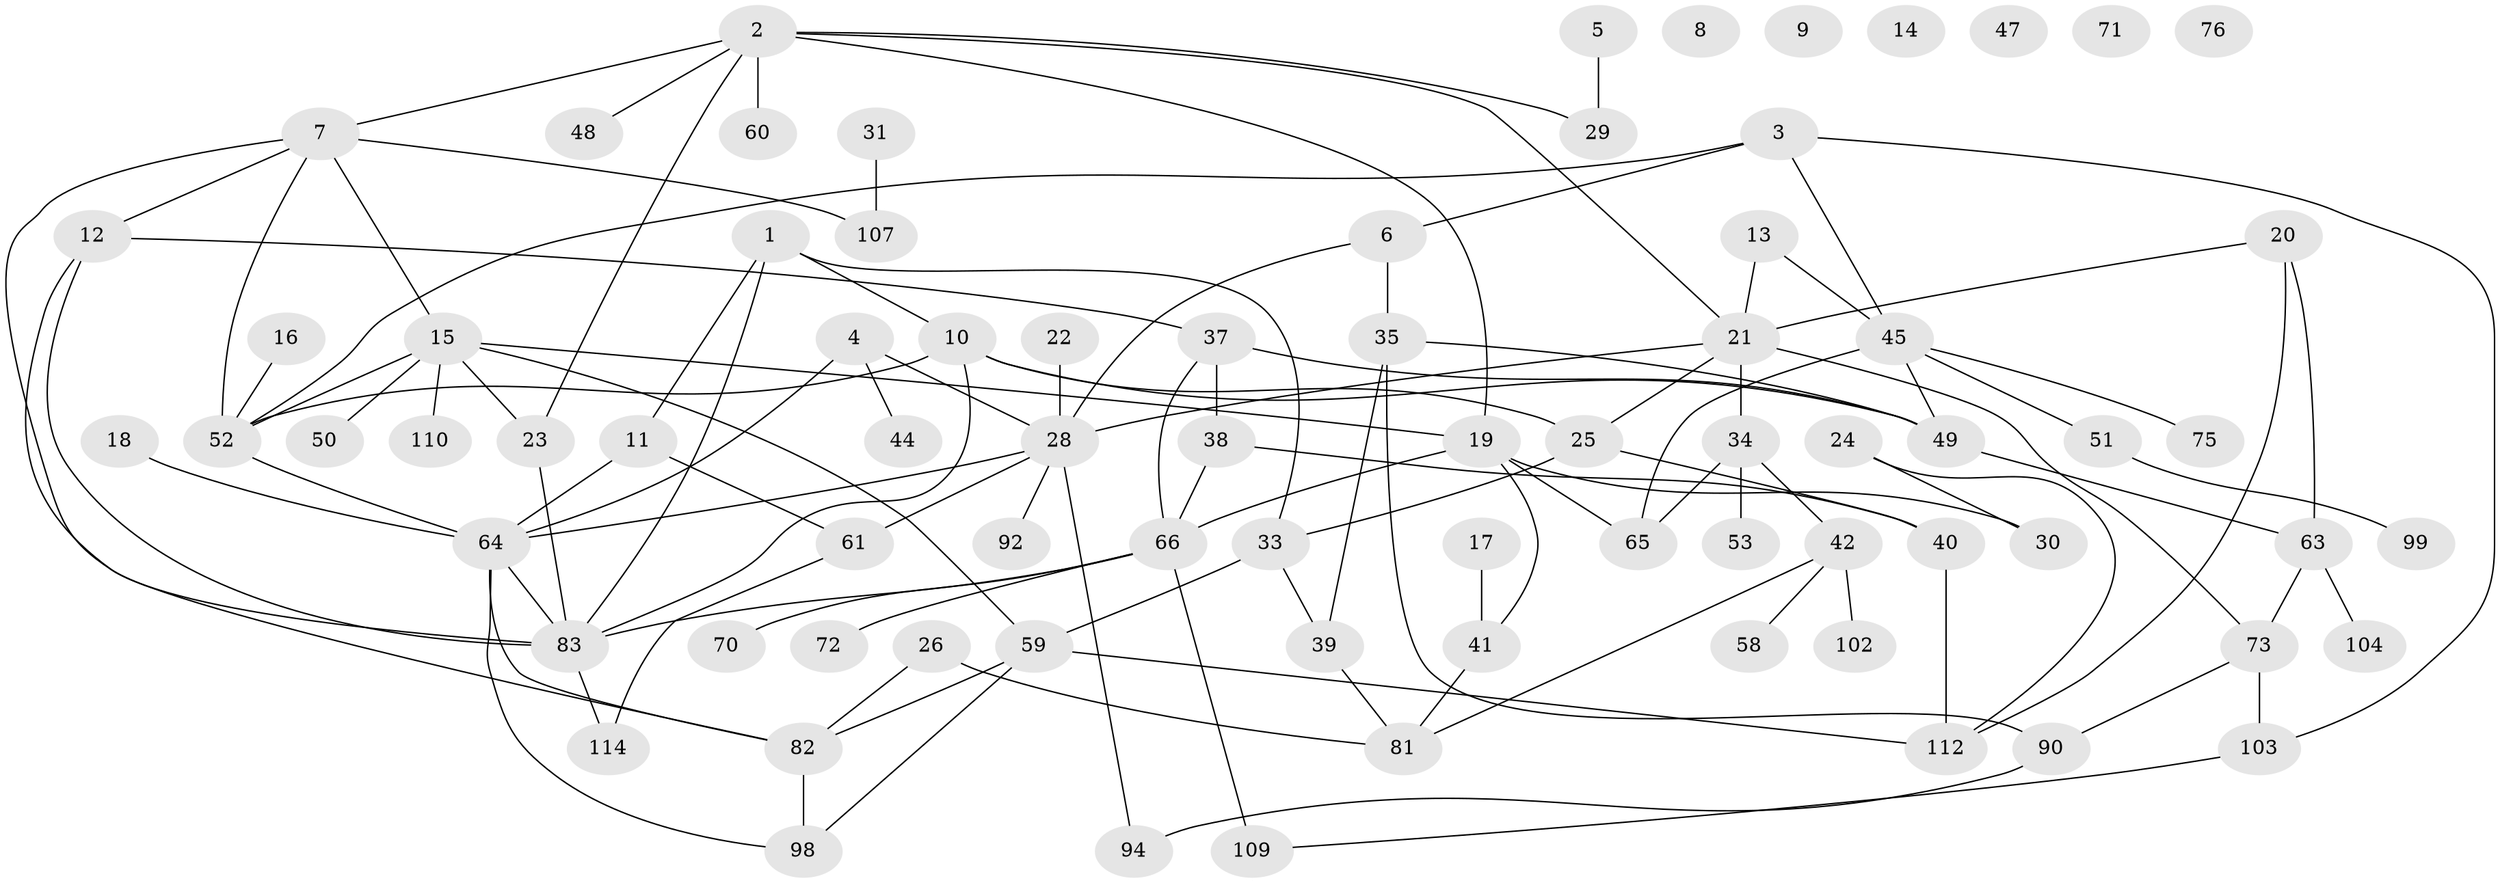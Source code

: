 // Generated by graph-tools (version 1.1) at 2025/23/03/03/25 07:23:28]
// undirected, 78 vertices, 115 edges
graph export_dot {
graph [start="1"]
  node [color=gray90,style=filled];
  1 [super="+77"];
  2 [super="+89"];
  3 [super="+95"];
  4 [super="+93"];
  5 [super="+79"];
  6 [super="+32"];
  7 [super="+43"];
  8;
  9;
  10 [super="+27"];
  11;
  12 [super="+54"];
  13;
  14;
  15 [super="+101"];
  16;
  17 [super="+56"];
  18;
  19 [super="+80"];
  20 [super="+36"];
  21 [super="+111"];
  22;
  23;
  24 [super="+67"];
  25 [super="+78"];
  26;
  28 [super="+57"];
  29;
  30;
  31;
  33 [super="+105"];
  34;
  35 [super="+113"];
  37 [super="+46"];
  38 [super="+108"];
  39;
  40;
  41;
  42 [super="+55"];
  44;
  45 [super="+74"];
  47;
  48;
  49 [super="+91"];
  50;
  51;
  52 [super="+87"];
  53;
  58;
  59 [super="+62"];
  60;
  61 [super="+84"];
  63 [super="+69"];
  64 [super="+85"];
  65 [super="+106"];
  66 [super="+68"];
  70;
  71;
  72;
  73 [super="+86"];
  75 [super="+97"];
  76;
  81 [super="+100"];
  82 [super="+96"];
  83 [super="+88"];
  90;
  92;
  94;
  98;
  99;
  102;
  103;
  104;
  107;
  109;
  110;
  112;
  114;
  1 -- 83;
  1 -- 10;
  1 -- 11;
  1 -- 33;
  2 -- 21;
  2 -- 23;
  2 -- 29;
  2 -- 48;
  2 -- 60;
  2 -- 19;
  2 -- 7;
  3 -- 103;
  3 -- 45;
  3 -- 6;
  3 -- 52;
  4 -- 28 [weight=2];
  4 -- 44;
  4 -- 64;
  5 -- 29;
  6 -- 28;
  6 -- 35;
  7 -- 83;
  7 -- 52;
  7 -- 107;
  7 -- 12;
  7 -- 15;
  10 -- 52;
  10 -- 83;
  10 -- 25;
  10 -- 49;
  11 -- 61;
  11 -- 64;
  12 -- 83;
  12 -- 82;
  12 -- 37;
  13 -- 45;
  13 -- 21;
  15 -- 23;
  15 -- 59;
  15 -- 110;
  15 -- 50;
  15 -- 19;
  15 -- 52;
  16 -- 52;
  17 -- 41;
  18 -- 64;
  19 -- 30;
  19 -- 41;
  19 -- 65;
  19 -- 66;
  20 -- 21;
  20 -- 112;
  20 -- 63;
  21 -- 28;
  21 -- 34;
  21 -- 25;
  21 -- 73;
  22 -- 28;
  23 -- 83;
  24 -- 112;
  24 -- 30;
  25 -- 33;
  25 -- 40;
  26 -- 82;
  26 -- 81;
  28 -- 92;
  28 -- 94;
  28 -- 61;
  28 -- 64;
  31 -- 107;
  33 -- 59;
  33 -- 39;
  34 -- 53;
  34 -- 65;
  34 -- 42;
  35 -- 90;
  35 -- 39;
  35 -- 49;
  37 -- 38;
  37 -- 49;
  37 -- 66;
  38 -- 40;
  38 -- 66;
  39 -- 81;
  40 -- 112;
  41 -- 81;
  42 -- 58;
  42 -- 102;
  42 -- 81;
  45 -- 49;
  45 -- 65;
  45 -- 51;
  45 -- 75;
  49 -- 63;
  51 -- 99;
  52 -- 64;
  59 -- 82;
  59 -- 112;
  59 -- 98;
  61 -- 114;
  63 -- 104;
  63 -- 73;
  64 -- 98;
  64 -- 82;
  64 -- 83;
  66 -- 83;
  66 -- 70;
  66 -- 72;
  66 -- 109;
  73 -- 103;
  73 -- 90;
  82 -- 98;
  83 -- 114;
  90 -- 94;
  103 -- 109;
}
